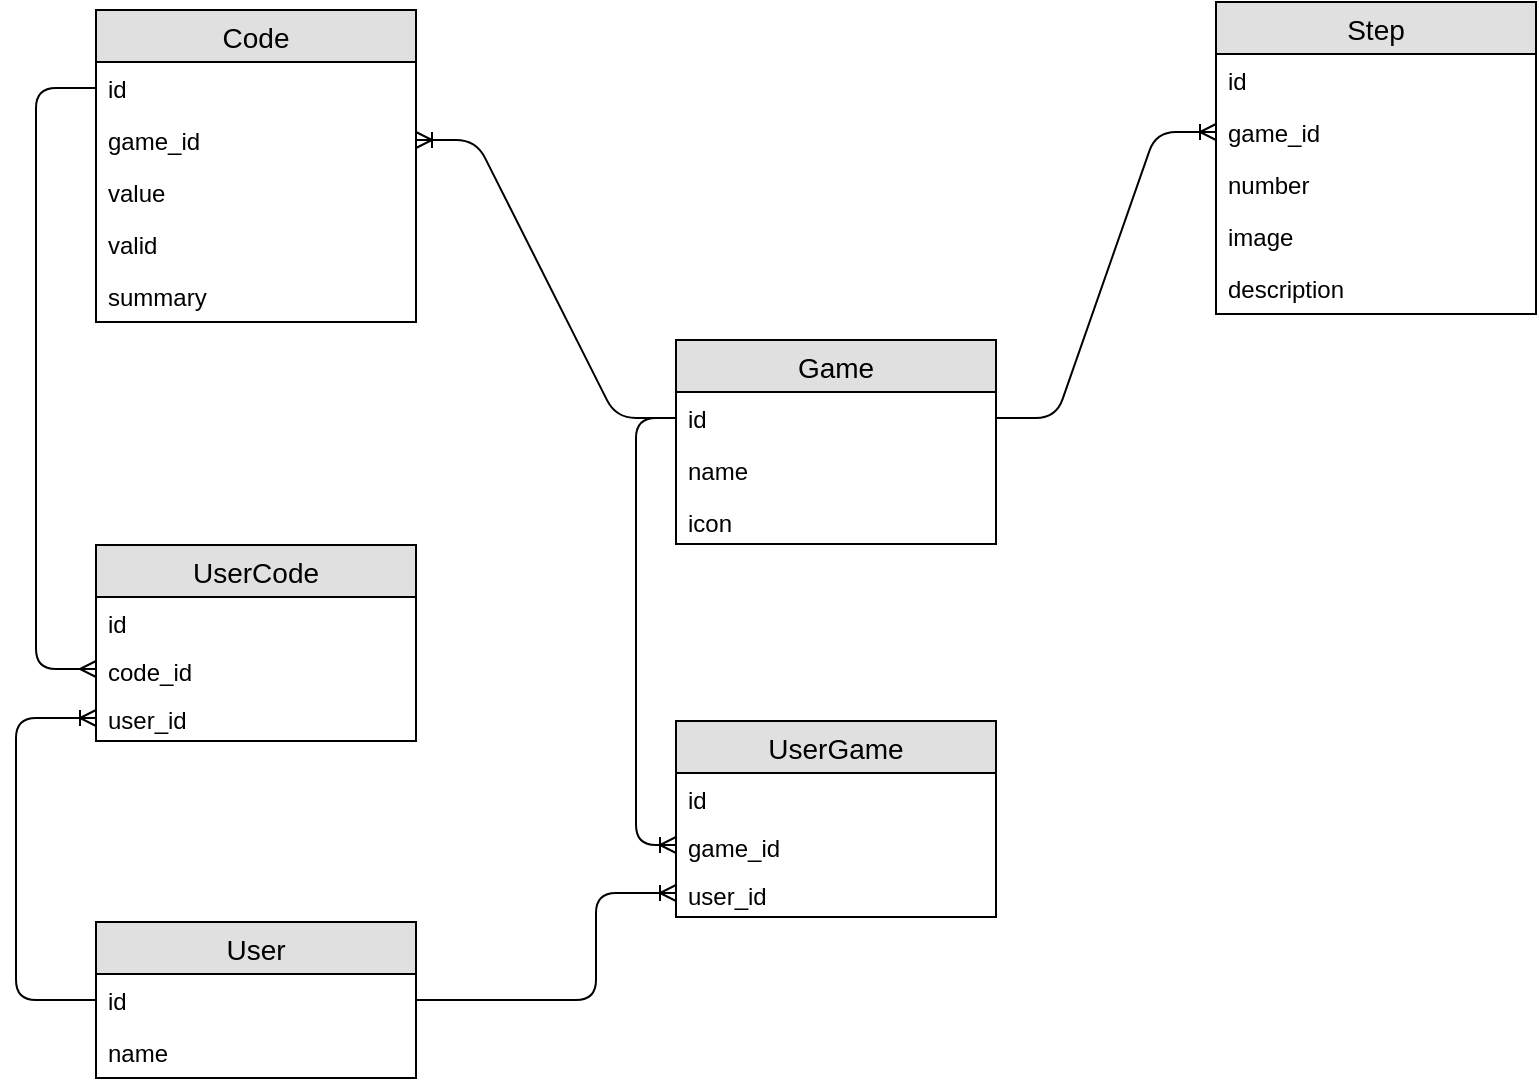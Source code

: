 <mxfile pages="1" version="11.2.5" type="device"><diagram id="rPDLHBHlTD3OvZhAEcyt" name="ER"><mxGraphModel dx="1008" dy="480" grid="1" gridSize="10" guides="1" tooltips="1" connect="1" arrows="1" fold="1" page="1" pageScale="1" pageWidth="850" pageHeight="1100" math="0" shadow="0"><root><mxCell id="0"/><mxCell id="1" parent="0"/><mxCell id="XupTdPLpmOC1wS_e2Z3I-1" value="Game" style="swimlane;fontStyle=0;childLayout=stackLayout;horizontal=1;startSize=26;fillColor=#e0e0e0;horizontalStack=0;resizeParent=1;resizeParentMax=0;resizeLast=0;collapsible=1;marginBottom=0;swimlaneFillColor=#ffffff;align=center;fontSize=14;" parent="1" vertex="1"><mxGeometry x="370" y="209" width="160" height="102" as="geometry"/></mxCell><mxCell id="XupTdPLpmOC1wS_e2Z3I-2" value="id" style="text;strokeColor=none;fillColor=none;spacingLeft=4;spacingRight=4;overflow=hidden;rotatable=0;points=[[0,0.5],[1,0.5]];portConstraint=eastwest;fontSize=12;" parent="XupTdPLpmOC1wS_e2Z3I-1" vertex="1"><mxGeometry y="26" width="160" height="26" as="geometry"/></mxCell><mxCell id="XupTdPLpmOC1wS_e2Z3I-3" value="name" style="text;strokeColor=none;fillColor=none;spacingLeft=4;spacingRight=4;overflow=hidden;rotatable=0;points=[[0,0.5],[1,0.5]];portConstraint=eastwest;fontSize=12;" parent="XupTdPLpmOC1wS_e2Z3I-1" vertex="1"><mxGeometry y="52" width="160" height="26" as="geometry"/></mxCell><mxCell id="XupTdPLpmOC1wS_e2Z3I-4" value="icon" style="text;strokeColor=none;fillColor=none;spacingLeft=4;spacingRight=4;overflow=hidden;rotatable=0;points=[[0,0.5],[1,0.5]];portConstraint=eastwest;fontSize=12;" parent="XupTdPLpmOC1wS_e2Z3I-1" vertex="1"><mxGeometry y="78" width="160" height="24" as="geometry"/></mxCell><mxCell id="XupTdPLpmOC1wS_e2Z3I-5" value="User" style="swimlane;fontStyle=0;childLayout=stackLayout;horizontal=1;startSize=26;fillColor=#e0e0e0;horizontalStack=0;resizeParent=1;resizeParentMax=0;resizeLast=0;collapsible=1;marginBottom=0;swimlaneFillColor=#ffffff;align=center;fontSize=14;" parent="1" vertex="1"><mxGeometry x="80" y="500" width="160" height="78" as="geometry"/></mxCell><mxCell id="XupTdPLpmOC1wS_e2Z3I-6" value="id" style="text;strokeColor=none;fillColor=none;spacingLeft=4;spacingRight=4;overflow=hidden;rotatable=0;points=[[0,0.5],[1,0.5]];portConstraint=eastwest;fontSize=12;" parent="XupTdPLpmOC1wS_e2Z3I-5" vertex="1"><mxGeometry y="26" width="160" height="26" as="geometry"/></mxCell><mxCell id="XupTdPLpmOC1wS_e2Z3I-7" value="name" style="text;strokeColor=none;fillColor=none;spacingLeft=4;spacingRight=4;overflow=hidden;rotatable=0;points=[[0,0.5],[1,0.5]];portConstraint=eastwest;fontSize=12;" parent="XupTdPLpmOC1wS_e2Z3I-5" vertex="1"><mxGeometry y="52" width="160" height="26" as="geometry"/></mxCell><mxCell id="XupTdPLpmOC1wS_e2Z3I-9" value="Code" style="swimlane;fontStyle=0;childLayout=stackLayout;horizontal=1;startSize=26;fillColor=#e0e0e0;horizontalStack=0;resizeParent=1;resizeParentMax=0;resizeLast=0;collapsible=1;marginBottom=0;swimlaneFillColor=#ffffff;align=center;fontSize=14;" parent="1" vertex="1"><mxGeometry x="80" y="44" width="160" height="156" as="geometry"/></mxCell><mxCell id="XupTdPLpmOC1wS_e2Z3I-10" value="id" style="text;strokeColor=none;fillColor=none;spacingLeft=4;spacingRight=4;overflow=hidden;rotatable=0;points=[[0,0.5],[1,0.5]];portConstraint=eastwest;fontSize=12;" parent="XupTdPLpmOC1wS_e2Z3I-9" vertex="1"><mxGeometry y="26" width="160" height="26" as="geometry"/></mxCell><mxCell id="C00MlDq9WZtfx4_j9q5f-2" value="game_id" style="text;strokeColor=none;fillColor=none;spacingLeft=4;spacingRight=4;overflow=hidden;rotatable=0;points=[[0,0.5],[1,0.5]];portConstraint=eastwest;fontSize=12;" parent="XupTdPLpmOC1wS_e2Z3I-9" vertex="1"><mxGeometry y="52" width="160" height="26" as="geometry"/></mxCell><mxCell id="XupTdPLpmOC1wS_e2Z3I-19" value="value" style="text;strokeColor=none;fillColor=none;spacingLeft=4;spacingRight=4;overflow=hidden;rotatable=0;points=[[0,0.5],[1,0.5]];portConstraint=eastwest;fontSize=12;" parent="XupTdPLpmOC1wS_e2Z3I-9" vertex="1"><mxGeometry y="78" width="160" height="26" as="geometry"/></mxCell><mxCell id="C00MlDq9WZtfx4_j9q5f-1" value="valid" style="text;strokeColor=none;fillColor=none;spacingLeft=4;spacingRight=4;overflow=hidden;rotatable=0;points=[[0,0.5],[1,0.5]];portConstraint=eastwest;fontSize=12;" parent="XupTdPLpmOC1wS_e2Z3I-9" vertex="1"><mxGeometry y="104" width="160" height="26" as="geometry"/></mxCell><mxCell id="C00MlDq9WZtfx4_j9q5f-16" value="summary" style="text;strokeColor=none;fillColor=none;spacingLeft=4;spacingRight=4;overflow=hidden;rotatable=0;points=[[0,0.5],[1,0.5]];portConstraint=eastwest;fontSize=12;" parent="XupTdPLpmOC1wS_e2Z3I-9" vertex="1"><mxGeometry y="130" width="160" height="26" as="geometry"/></mxCell><mxCell id="XupTdPLpmOC1wS_e2Z3I-14" value="Step" style="swimlane;fontStyle=0;childLayout=stackLayout;horizontal=1;startSize=26;fillColor=#e0e0e0;horizontalStack=0;resizeParent=1;resizeParentMax=0;resizeLast=0;collapsible=1;marginBottom=0;swimlaneFillColor=#ffffff;align=center;fontSize=14;" parent="1" vertex="1"><mxGeometry x="640" y="40" width="160" height="156" as="geometry"/></mxCell><mxCell id="XupTdPLpmOC1wS_e2Z3I-15" value="id" style="text;strokeColor=none;fillColor=none;spacingLeft=4;spacingRight=4;overflow=hidden;rotatable=0;points=[[0,0.5],[1,0.5]];portConstraint=eastwest;fontSize=12;" parent="XupTdPLpmOC1wS_e2Z3I-14" vertex="1"><mxGeometry y="26" width="160" height="26" as="geometry"/></mxCell><mxCell id="XupTdPLpmOC1wS_e2Z3I-17" value="game_id" style="text;strokeColor=none;fillColor=none;spacingLeft=4;spacingRight=4;overflow=hidden;rotatable=0;points=[[0,0.5],[1,0.5]];portConstraint=eastwest;fontSize=12;" parent="XupTdPLpmOC1wS_e2Z3I-14" vertex="1"><mxGeometry y="52" width="160" height="26" as="geometry"/></mxCell><mxCell id="XupTdPLpmOC1wS_e2Z3I-16" value="number" style="text;strokeColor=none;fillColor=none;spacingLeft=4;spacingRight=4;overflow=hidden;rotatable=0;points=[[0,0.5],[1,0.5]];portConstraint=eastwest;fontSize=12;" parent="XupTdPLpmOC1wS_e2Z3I-14" vertex="1"><mxGeometry y="78" width="160" height="26" as="geometry"/></mxCell><mxCell id="XupTdPLpmOC1wS_e2Z3I-20" value="image" style="text;strokeColor=none;fillColor=none;spacingLeft=4;spacingRight=4;overflow=hidden;rotatable=0;points=[[0,0.5],[1,0.5]];portConstraint=eastwest;fontSize=12;" parent="XupTdPLpmOC1wS_e2Z3I-14" vertex="1"><mxGeometry y="104" width="160" height="26" as="geometry"/></mxCell><mxCell id="XupTdPLpmOC1wS_e2Z3I-21" value="description" style="text;strokeColor=none;fillColor=none;spacingLeft=4;spacingRight=4;overflow=hidden;rotatable=0;points=[[0,0.5],[1,0.5]];portConstraint=eastwest;fontSize=12;" parent="XupTdPLpmOC1wS_e2Z3I-14" vertex="1"><mxGeometry y="130" width="160" height="26" as="geometry"/></mxCell><mxCell id="C00MlDq9WZtfx4_j9q5f-11" value="" style="edgeStyle=entityRelationEdgeStyle;fontSize=12;html=1;endArrow=ERoneToMany;exitX=1;exitY=0.5;exitDx=0;exitDy=0;" parent="1" source="XupTdPLpmOC1wS_e2Z3I-2" target="XupTdPLpmOC1wS_e2Z3I-17" edge="1"><mxGeometry width="100" height="100" relative="1" as="geometry"><mxPoint x="370" y="285" as="sourcePoint"/><mxPoint x="610" y="215" as="targetPoint"/></mxGeometry></mxCell><mxCell id="C00MlDq9WZtfx4_j9q5f-15" value="" style="edgeStyle=entityRelationEdgeStyle;fontSize=12;html=1;endArrow=ERoneToMany;" parent="1" source="XupTdPLpmOC1wS_e2Z3I-2" target="C00MlDq9WZtfx4_j9q5f-2" edge="1"><mxGeometry width="100" height="100" relative="1" as="geometry"><mxPoint x="270" y="291" as="sourcePoint"/><mxPoint x="410" y="120" as="targetPoint"/></mxGeometry></mxCell><mxCell id="C00MlDq9WZtfx4_j9q5f-17" value="UserGame" style="swimlane;fontStyle=0;childLayout=stackLayout;horizontal=1;startSize=26;fillColor=#e0e0e0;horizontalStack=0;resizeParent=1;resizeParentMax=0;resizeLast=0;collapsible=1;marginBottom=0;swimlaneFillColor=#ffffff;align=center;fontSize=14;" parent="1" vertex="1"><mxGeometry x="370" y="399.5" width="160" height="98" as="geometry"/></mxCell><mxCell id="C00MlDq9WZtfx4_j9q5f-22" value="id" style="text;strokeColor=none;fillColor=none;spacingLeft=4;spacingRight=4;overflow=hidden;rotatable=0;points=[[0,0.5],[1,0.5]];portConstraint=eastwest;fontSize=12;" parent="C00MlDq9WZtfx4_j9q5f-17" vertex="1"><mxGeometry y="26" width="160" height="24" as="geometry"/></mxCell><mxCell id="C00MlDq9WZtfx4_j9q5f-23" value="game_id" style="text;strokeColor=none;fillColor=none;spacingLeft=4;spacingRight=4;overflow=hidden;rotatable=0;points=[[0,0.5],[1,0.5]];portConstraint=eastwest;fontSize=12;" parent="C00MlDq9WZtfx4_j9q5f-17" vertex="1"><mxGeometry y="50" width="160" height="24" as="geometry"/></mxCell><mxCell id="C00MlDq9WZtfx4_j9q5f-20" value="user_id" style="text;strokeColor=none;fillColor=none;spacingLeft=4;spacingRight=4;overflow=hidden;rotatable=0;points=[[0,0.5],[1,0.5]];portConstraint=eastwest;fontSize=12;" parent="C00MlDq9WZtfx4_j9q5f-17" vertex="1"><mxGeometry y="74" width="160" height="24" as="geometry"/></mxCell><mxCell id="C00MlDq9WZtfx4_j9q5f-24" value="" style="edgeStyle=orthogonalEdgeStyle;fontSize=12;html=1;endArrow=ERoneToMany;entryX=0;entryY=0.5;entryDx=0;entryDy=0;exitX=1;exitY=0.5;exitDx=0;exitDy=0;" parent="1" source="XupTdPLpmOC1wS_e2Z3I-6" target="C00MlDq9WZtfx4_j9q5f-20" edge="1"><mxGeometry width="100" height="100" relative="1" as="geometry"><mxPoint x="270" y="640" as="sourcePoint"/><mxPoint x="290" y="480" as="targetPoint"/><Array as="points"><mxPoint x="330" y="539"/><mxPoint x="330" y="486"/></Array></mxGeometry></mxCell><mxCell id="C00MlDq9WZtfx4_j9q5f-25" value="" style="edgeStyle=orthogonalEdgeStyle;fontSize=12;html=1;endArrow=ERoneToMany;exitX=0;exitY=0.5;exitDx=0;exitDy=0;entryX=0;entryY=0.5;entryDx=0;entryDy=0;" parent="1" source="XupTdPLpmOC1wS_e2Z3I-2" target="C00MlDq9WZtfx4_j9q5f-23" edge="1"><mxGeometry width="100" height="100" relative="1" as="geometry"><mxPoint x="60" y="480" as="sourcePoint"/><mxPoint x="160" y="380" as="targetPoint"/><Array as="points"><mxPoint x="350" y="248"/><mxPoint x="350" y="462"/></Array></mxGeometry></mxCell><mxCell id="C00MlDq9WZtfx4_j9q5f-26" value="UserCode" style="swimlane;fontStyle=0;childLayout=stackLayout;horizontal=1;startSize=26;fillColor=#e0e0e0;horizontalStack=0;resizeParent=1;resizeParentMax=0;resizeLast=0;collapsible=1;marginBottom=0;swimlaneFillColor=#ffffff;align=center;fontSize=14;" parent="1" vertex="1"><mxGeometry x="80" y="311.5" width="160" height="98" as="geometry"/></mxCell><mxCell id="C00MlDq9WZtfx4_j9q5f-27" value="id" style="text;strokeColor=none;fillColor=none;spacingLeft=4;spacingRight=4;overflow=hidden;rotatable=0;points=[[0,0.5],[1,0.5]];portConstraint=eastwest;fontSize=12;" parent="C00MlDq9WZtfx4_j9q5f-26" vertex="1"><mxGeometry y="26" width="160" height="24" as="geometry"/></mxCell><mxCell id="C00MlDq9WZtfx4_j9q5f-28" value="code_id" style="text;strokeColor=none;fillColor=none;spacingLeft=4;spacingRight=4;overflow=hidden;rotatable=0;points=[[0,0.5],[1,0.5]];portConstraint=eastwest;fontSize=12;" parent="C00MlDq9WZtfx4_j9q5f-26" vertex="1"><mxGeometry y="50" width="160" height="24" as="geometry"/></mxCell><mxCell id="C00MlDq9WZtfx4_j9q5f-29" value="user_id" style="text;strokeColor=none;fillColor=none;spacingLeft=4;spacingRight=4;overflow=hidden;rotatable=0;points=[[0,0.5],[1,0.5]];portConstraint=eastwest;fontSize=12;" parent="C00MlDq9WZtfx4_j9q5f-26" vertex="1"><mxGeometry y="74" width="160" height="24" as="geometry"/></mxCell><mxCell id="C00MlDq9WZtfx4_j9q5f-30" value="" style="edgeStyle=orthogonalEdgeStyle;fontSize=12;html=1;endArrow=ERmany;exitX=0;exitY=0.5;exitDx=0;exitDy=0;entryX=0;entryY=0.5;entryDx=0;entryDy=0;" parent="1" source="XupTdPLpmOC1wS_e2Z3I-10" target="C00MlDq9WZtfx4_j9q5f-28" edge="1"><mxGeometry width="100" height="100" relative="1" as="geometry"><mxPoint x="40" y="340" as="sourcePoint"/><mxPoint x="140" y="240" as="targetPoint"/><Array as="points"><mxPoint x="50" y="83"/><mxPoint x="50" y="374"/></Array></mxGeometry></mxCell><mxCell id="C00MlDq9WZtfx4_j9q5f-31" value="" style="edgeStyle=orthogonalEdgeStyle;fontSize=12;html=1;endArrow=ERoneToMany;exitX=0;exitY=0.5;exitDx=0;exitDy=0;" parent="1" source="XupTdPLpmOC1wS_e2Z3I-6" target="C00MlDq9WZtfx4_j9q5f-29" edge="1"><mxGeometry width="100" height="100" relative="1" as="geometry"><mxPoint x="250" y="549" as="sourcePoint"/><mxPoint x="380" y="496" as="targetPoint"/><Array as="points"><mxPoint x="40" y="539"/><mxPoint x="40" y="398"/></Array></mxGeometry></mxCell></root></mxGraphModel></diagram></mxfile>